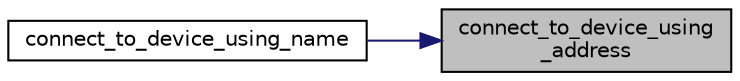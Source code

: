 digraph "connect_to_device_using_address"
{
 // LATEX_PDF_SIZE
  edge [fontname="Helvetica",fontsize="10",labelfontname="Helvetica",labelfontsize="10"];
  node [fontname="Helvetica",fontsize="10",shape=record];
  rankdir="RL";
  Node1 [label="connect_to_device_using\l_address",height=0.2,width=0.4,color="black", fillcolor="grey75", style="filled", fontcolor="black",tooltip="Connect to device."];
  Node1 -> Node2 [dir="back",color="midnightblue",fontsize="10",style="solid",fontname="Helvetica"];
  Node2 [label="connect_to_device_using_name",height=0.2,width=0.4,color="black", fillcolor="white", style="filled",URL="$device_8h.html#a239ccbc658e9748750ae86965770b22f",tooltip=" "];
}
